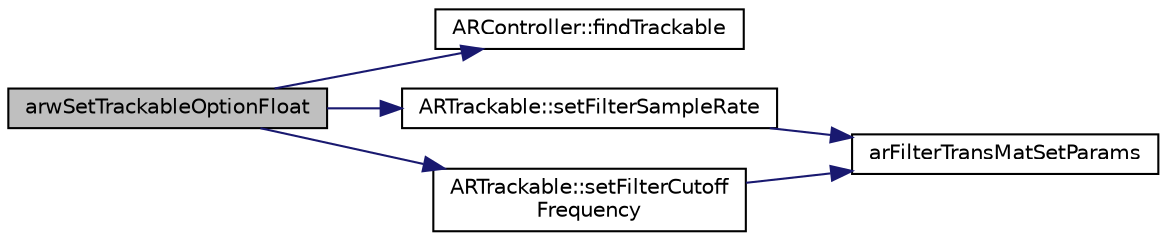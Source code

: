 digraph "arwSetTrackableOptionFloat"
{
 // INTERACTIVE_SVG=YES
  edge [fontname="Helvetica",fontsize="10",labelfontname="Helvetica",labelfontsize="10"];
  node [fontname="Helvetica",fontsize="10",shape=record];
  rankdir="LR";
  Node1 [label="arwSetTrackableOptionFloat",height=0.2,width=0.4,color="black", fillcolor="grey75", style="filled", fontcolor="black"];
  Node1 -> Node2 [color="midnightblue",fontsize="10",style="solid",fontname="Helvetica"];
  Node2 [label="ARController::findTrackable",height=0.2,width=0.4,color="black", fillcolor="white", style="filled",URL="$class_a_r_controller.html#a4eafe05e50bdb9e788ad836f4c2104f1",tooltip="Searches the collection of trackables for the given ID. "];
  Node1 -> Node3 [color="midnightblue",fontsize="10",style="solid",fontname="Helvetica"];
  Node3 [label="ARTrackable::setFilterSampleRate",height=0.2,width=0.4,color="black", fillcolor="white", style="filled",URL="$class_a_r_trackable.html#a003593728264b87959a7494f3415e585"];
  Node3 -> Node4 [color="midnightblue",fontsize="10",style="solid",fontname="Helvetica"];
  Node4 [label="arFilterTransMatSetParams",height=0.2,width=0.4,color="black", fillcolor="white", style="filled",URL="$ar_filter_trans_mat_8c.html#ae82377e0d7286e5808b319a38c13c02c",tooltip="Set the filter parameters. "];
  Node1 -> Node5 [color="midnightblue",fontsize="10",style="solid",fontname="Helvetica"];
  Node5 [label="ARTrackable::setFilterCutoff\lFrequency",height=0.2,width=0.4,color="black", fillcolor="white", style="filled",URL="$class_a_r_trackable.html#ad395b7942a14c6862bcbe80891dfcd39"];
  Node5 -> Node4 [color="midnightblue",fontsize="10",style="solid",fontname="Helvetica"];
}
